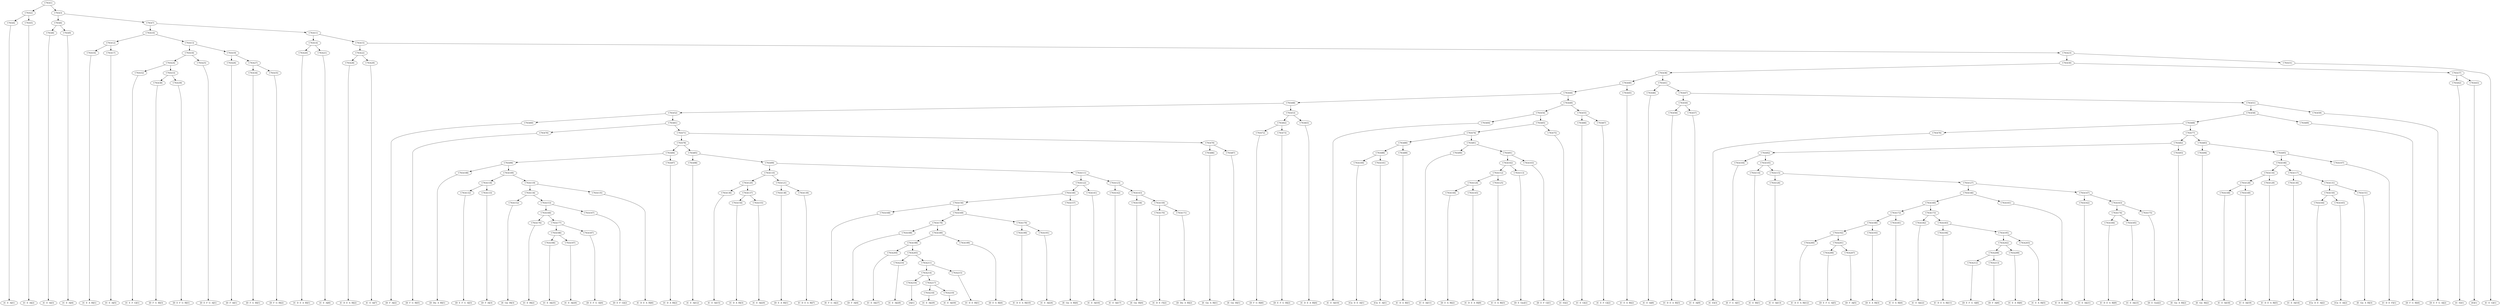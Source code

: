 digraph sample{
"C763(1)"->"C763(2)"
"C763(1)"->"C763(3)"
"C763(2)"->"C763(4)"
"C763(2)"->"C763(5)"
"C763(3)"->"C763(6)"
"C763(3)"->"C763(7)"
"C763(4)"->"[C  E  A](1)"
"C763(5)"->"[C  E  A](2)"
"C763(6)"->"C763(8)"
"C763(6)"->"C763(9)"
"C763(7)"->"C763(10)"
"C763(7)"->"C763(11)"
"C763(8)"->"[C  E  A](3)"
"C763(9)"->"[C  E  A](4)"
"C763(10)"->"C763(12)"
"C763(10)"->"C763(13)"
"C763(11)"->"C763(14)"
"C763(11)"->"C763(15)"
"C763(12)"->"C763(16)"
"C763(12)"->"C763(17)"
"C763(13)"->"C763(18)"
"C763(13)"->"C763(19)"
"C763(14)"->"C763(20)"
"C763(14)"->"C763(21)"
"C763(15)"->"C763(22)"
"C763(15)"->"C763(23)"
"C763(16)"->"[C  E  A  B](1)"
"C763(17)"->"[C  E  A](5)"
"C763(18)"->"C763(24)"
"C763(18)"->"C763(25)"
"C763(19)"->"C763(26)"
"C763(19)"->"C763(27)"
"C763(20)"->"[C  D  E  A  B](1)"
"C763(21)"->"[C  E  A](6)"
"C763(22)"->"C763(28)"
"C763(22)"->"C763(29)"
"C763(23)"->"C763(30)"
"C763(23)"->"C763(31)"
"C763(24)"->"C763(32)"
"C763(24)"->"C763(33)"
"C763(25)"->"[D  E  F  G  A](1)"
"C763(26)"->"[D  F  A](1)"
"C763(27)"->"C763(34)"
"C763(27)"->"C763(35)"
"C763(28)"->"[C  D  E  A  B](2)"
"C763(29)"->"[C  E  A](7)"
"C763(30)"->"C763(36)"
"C763(30)"->"C763(37)"
"C763(31)"->"[C  E  G](1)"
"C763(32)"->"[C  E  F  G](1)"
"C763(33)"->"C763(38)"
"C763(33)"->"C763(39)"
"C763(34)"->"[D  F  G  B](1)"
"C763(35)"->"[D  F  G  B](2)"
"C763(36)"->"C763(40)"
"C763(36)"->"C763(41)"
"C763(37)"->"C763(42)"
"C763(37)"->"C763(43)"
"C763(38)"->"[D  F  G  B](3)"
"C763(39)"->"[D  E  F  G  B](1)"
"C763(40)"->"C763(44)"
"C763(40)"->"C763(45)"
"C763(41)"->"C763(46)"
"C763(41)"->"C763(47)"
"C763(42)"->"[C  E](1)"
"C763(43)"->"[E](1)"
"C763(44)"->"C763(48)"
"C763(44)"->"C763(49)"
"C763(45)"->"[C  E  A  B](2)"
"C763(46)"->"[C  E  A](8)"
"C763(47)"->"C763(50)"
"C763(47)"->"C763(51)"
"C763(48)"->"C763(52)"
"C763(48)"->"C763(53)"
"C763(49)"->"C763(54)"
"C763(49)"->"C763(55)"
"C763(50)"->"C763(56)"
"C763(50)"->"C763(57)"
"C763(51)"->"C763(58)"
"C763(51)"->"C763(59)"
"C763(52)"->"C763(60)"
"C763(52)"->"C763(61)"
"C763(53)"->"C763(62)"
"C763(53)"->"C763(63)"
"C763(54)"->"C763(64)"
"C763(54)"->"C763(65)"
"C763(55)"->"C763(66)"
"C763(55)"->"C763(67)"
"C763(56)"->"[C  D  E  A  B](3)"
"C763(57)"->"[C  E  A](9)"
"C763(58)"->"C763(68)"
"C763(58)"->"C763(69)"
"C763(59)"->"[D  E  F  G  A](2)"
"C763(60)"->"[D  F  A](2)"
"C763(61)"->"C763(70)"
"C763(61)"->"C763(71)"
"C763(62)"->"C763(72)"
"C763(62)"->"C763(73)"
"C763(63)"->"[C  D  E  A  B](4)"
"C763(64)"->"[C  E  A](10)"
"C763(65)"->"C763(74)"
"C763(65)"->"C763(75)"
"C763(66)"->"[C  E  G](2)"
"C763(67)"->"[C  E  F  G](2)"
"C763(68)"->"C763(76)"
"C763(68)"->"C763(77)"
"C763(69)"->"[D  F  G  B](4)"
"C763(70)"->"[D  F  G  B](5)"
"C763(71)"->"C763(78)"
"C763(71)"->"C763(79)"
"C763(72)"->"[D  F  G  B](6)"
"C763(73)"->"[D  E  F  G  B](2)"
"C763(74)"->"C763(80)"
"C763(74)"->"C763(81)"
"C763(75)"->"[C  E](2)"
"C763(76)"->"[C  E](3)"
"C763(77)"->"C763(82)"
"C763(77)"->"C763(83)"
"C763(78)"->"C763(84)"
"C763(78)"->"C763(85)"
"C763(79)"->"C763(86)"
"C763(79)"->"C763(87)"
"C763(80)"->"C763(88)"
"C763(80)"->"C763(89)"
"C763(81)"->"C763(90)"
"C763(81)"->"C763(91)"
"C763(82)"->"C763(92)"
"C763(82)"->"C763(93)"
"C763(83)"->"C763(94)"
"C763(83)"->"C763(95)"
"C763(84)"->"C763(96)"
"C763(84)"->"C763(97)"
"C763(85)"->"C763(98)"
"C763(85)"->"C763(99)"
"C763(86)"->"[E  Gis  A  B](1)"
"C763(87)"->"[E  Gis  B](1)"
"C763(88)"->"C763(100)"
"C763(88)"->"C763(101)"
"C763(89)"->"[C  D  A  B](1)"
"C763(90)"->"[C  E  A](11)"
"C763(91)"->"C763(102)"
"C763(91)"->"C763(103)"
"C763(92)"->"C763(104)"
"C763(92)"->"C763(105)"
"C763(93)"->"[E  Gis  A  B](2)"
"C763(94)"->"[E  Gis  B](2)"
"C763(95)"->"C763(106)"
"C763(95)"->"C763(107)"
"C763(96)"->"C763(108)"
"C763(96)"->"C763(109)"
"C763(97)"->"[C  D  A  B](2)"
"C763(98)"->"[C  E  A](12)"
"C763(99)"->"C763(110)"
"C763(99)"->"C763(111)"
"C763(100)"->"[Cis  D  E  A](1)"
"C763(101)"->"[Cis  E  A](1)"
"C763(102)"->"C763(112)"
"C763(102)"->"C763(113)"
"C763(103)"->"[D  E  F  G](1)"
"C763(104)"->"[E  F  G  A](1)"
"C763(105)"->"C763(114)"
"C763(105)"->"C763(115)"
"C763(106)"->"C763(116)"
"C763(106)"->"C763(117)"
"C763(107)"->"[C  D  E  F](1)"
"C763(108)"->"[D  Dis  A  B](1)"
"C763(109)"->"C763(118)"
"C763(109)"->"C763(119)"
"C763(110)"->"C763(120)"
"C763(110)"->"C763(121)"
"C763(111)"->"C763(122)"
"C763(111)"->"C763(123)"
"C763(112)"->"C763(124)"
"C763(112)"->"C763(125)"
"C763(113)"->"[D  E  Gis](1)"
"C763(114)"->"[C  E  B](1)"
"C763(115)"->"C763(126)"
"C763(115)"->"C763(127)"
"C763(116)"->"C763(128)"
"C763(116)"->"C763(129)"
"C763(117)"->"C763(130)"
"C763(117)"->"C763(131)"
"C763(118)"->"C763(132)"
"C763(118)"->"C763(133)"
"C763(119)"->"C763(134)"
"C763(119)"->"C763(135)"
"C763(120)"->"C763(136)"
"C763(120)"->"C763(137)"
"C763(121)"->"C763(138)"
"C763(121)"->"C763(139)"
"C763(122)"->"C763(140)"
"C763(122)"->"C763(141)"
"C763(123)"->"C763(142)"
"C763(123)"->"C763(143)"
"C763(124)"->"C763(144)"
"C763(124)"->"C763(145)"
"C763(125)"->"[C  E  A  B](3)"
"C763(126)"->"[C  E  A](13)"
"C763(127)"->"C763(146)"
"C763(127)"->"C763(147)"
"C763(128)"->"C763(148)"
"C763(128)"->"C763(149)"
"C763(129)"->"[C  D  E  A  B](5)"
"C763(130)"->"[C  E  A](14)"
"C763(131)"->"C763(150)"
"C763(131)"->"C763(151)"
"C763(132)"->"[D  E  F  G  A](3)"
"C763(133)"->"[D  F  A](3)"
"C763(134)"->"C763(152)"
"C763(134)"->"C763(153)"
"C763(135)"->"[C  D  E  A  B](6)"
"C763(136)"->"[C  E  A](15)"
"C763(137)"->"C763(154)"
"C763(137)"->"C763(155)"
"C763(138)"->"[D  E  A  B](1)"
"C763(139)"->"[C  D  E  A  B](7)"
"C763(140)"->"C763(156)"
"C763(140)"->"C763(157)"
"C763(141)"->"[C  E  A](16)"
"C763(142)"->"[C  E  A](17)"
"C763(143)"->"C763(158)"
"C763(143)"->"C763(159)"
"C763(144)"->"[D  E  A  B](2)"
"C763(145)"->"[C  D  E  A  B](8)"
"C763(146)"->"C763(160)"
"C763(146)"->"C763(161)"
"C763(147)"->"C763(162)"
"C763(147)"->"C763(163)"
"C763(148)"->"[C  E  A](18)"
"C763(149)"->"[C  E  A](19)"
"C763(150)"->"C763(164)"
"C763(150)"->"C763(165)"
"C763(151)"->"[E  Gis  A  B](3)"
"C763(152)"->"[E  Gis  B](3)"
"C763(153)"->"C763(166)"
"C763(153)"->"C763(167)"
"C763(154)"->"[C  D  A  B](3)"
"C763(155)"->"[C  E  A](20)"
"C763(156)"->"C763(168)"
"C763(156)"->"C763(169)"
"C763(157)"->"[E  Gis  A  B](4)"
"C763(158)"->"[E  Gis  B](4)"
"C763(159)"->"C763(170)"
"C763(159)"->"C763(171)"
"C763(160)"->"C763(172)"
"C763(160)"->"C763(173)"
"C763(161)"->"[C  D  A  B](4)"
"C763(162)"->"[C  E  A](21)"
"C763(163)"->"C763(174)"
"C763(163)"->"C763(175)"
"C763(164)"->"[Cis  D  E  A](2)"
"C763(165)"->"[Cis  E  A](2)"
"C763(166)"->"C763(176)"
"C763(166)"->"C763(177)"
"C763(167)"->"[D  E  F  G](2)"
"C763(168)"->"[E  F  G  A](2)"
"C763(169)"->"C763(178)"
"C763(169)"->"C763(179)"
"C763(170)"->"[C  D  E  F](2)"
"C763(171)"->"[D  Dis  A  B](2)"
"C763(172)"->"C763(180)"
"C763(172)"->"C763(181)"
"C763(173)"->"C763(182)"
"C763(173)"->"C763(183)"
"C763(174)"->"C763(184)"
"C763(174)"->"C763(185)"
"C763(175)"->"[D  E  Gis](2)"
"C763(176)"->"[C  E  B](2)"
"C763(177)"->"C763(186)"
"C763(177)"->"C763(187)"
"C763(178)"->"C763(188)"
"C763(178)"->"C763(189)"
"C763(179)"->"C763(190)"
"C763(179)"->"C763(191)"
"C763(180)"->"C763(192)"
"C763(180)"->"C763(193)"
"C763(181)"->"[C  E  A  B](4)"
"C763(182)"->"[C  E  A](22)"
"C763(183)"->"C763(194)"
"C763(183)"->"C763(195)"
"C763(184)"->"[C  D  E  A  B](9)"
"C763(185)"->"[C  E  A](23)"
"C763(186)"->"C763(196)"
"C763(186)"->"C763(197)"
"C763(187)"->"[D  E  F  G  A](4)"
"C763(188)"->"[D  F  A](4)"
"C763(189)"->"C763(198)"
"C763(189)"->"C763(199)"
"C763(190)"->"[C  D  E  A  B](10)"
"C763(191)"->"[C  E  A](24)"
"C763(192)"->"C763(200)"
"C763(192)"->"C763(201)"
"C763(193)"->"[D  E  A  B](3)"
"C763(194)"->"[C  D  E  A  B](11)"
"C763(195)"->"C763(202)"
"C763(195)"->"C763(203)"
"C763(196)"->"[C  E  A](25)"
"C763(197)"->"[C  E  A](26)"
"C763(198)"->"C763(204)"
"C763(198)"->"C763(205)"
"C763(199)"->"[D  E  A  B](4)"
"C763(200)"->"[C  D  E  A  B](12)"
"C763(201)"->"C763(206)"
"C763(201)"->"C763(207)"
"C763(202)"->"C763(208)"
"C763(202)"->"C763(209)"
"C763(203)"->"[C  E  A  B](5)"
"C763(204)"->"[C  E  A](27)"
"C763(205)"->"C763(210)"
"C763(205)"->"C763(211)"
"C763(206)"->"[D  E  F  G  A](5)"
"C763(207)"->"[D  F  A](5)"
"C763(208)"->"C763(212)"
"C763(208)"->"C763(213)"
"C763(209)"->"[C  E  A  B](6)"
"C763(210)"->"[C  E  A](28)"
"C763(211)"->"C763(214)"
"C763(211)"->"C763(215)"
"C763(212)"->"[D  E  F  G  A](6)"
"C763(213)"->"[D  F  A](6)"
"C763(214)"->"C763(216)"
"C763(214)"->"C763(217)"
"C763(215)"->"[C  D  E  B](1)"
"C763(216)"->"[A](1)"
"C763(217)"->"C763(218)"
"C763(217)"->"C763(219)"
"C763(218)"->"[C  E  A](29)"
"C763(219)"->"[C  E  A](30)"
{rank = min; "C763(1)";}
{rank = same; "C763(2)"; "C763(3)";}
{rank = same; "C763(4)"; "C763(5)"; "C763(6)"; "C763(7)";}
{rank = same; "C763(8)"; "C763(9)"; "C763(10)"; "C763(11)";}
{rank = same; "C763(12)"; "C763(13)"; "C763(14)"; "C763(15)";}
{rank = same; "C763(16)"; "C763(17)"; "C763(18)"; "C763(19)"; "C763(20)"; "C763(21)"; "C763(22)"; "C763(23)";}
{rank = same; "C763(24)"; "C763(25)"; "C763(26)"; "C763(27)"; "C763(28)"; "C763(29)"; "C763(30)"; "C763(31)";}
{rank = same; "C763(32)"; "C763(33)"; "C763(34)"; "C763(35)"; "C763(36)"; "C763(37)";}
{rank = same; "C763(38)"; "C763(39)"; "C763(40)"; "C763(41)"; "C763(42)"; "C763(43)";}
{rank = same; "C763(44)"; "C763(45)"; "C763(46)"; "C763(47)";}
{rank = same; "C763(48)"; "C763(49)"; "C763(50)"; "C763(51)";}
{rank = same; "C763(52)"; "C763(53)"; "C763(54)"; "C763(55)"; "C763(56)"; "C763(57)"; "C763(58)"; "C763(59)";}
{rank = same; "C763(60)"; "C763(61)"; "C763(62)"; "C763(63)"; "C763(64)"; "C763(65)"; "C763(66)"; "C763(67)"; "C763(68)"; "C763(69)";}
{rank = same; "C763(70)"; "C763(71)"; "C763(72)"; "C763(73)"; "C763(74)"; "C763(75)"; "C763(76)"; "C763(77)";}
{rank = same; "C763(78)"; "C763(79)"; "C763(80)"; "C763(81)"; "C763(82)"; "C763(83)";}
{rank = same; "C763(84)"; "C763(85)"; "C763(86)"; "C763(87)"; "C763(88)"; "C763(89)"; "C763(90)"; "C763(91)"; "C763(92)"; "C763(93)"; "C763(94)"; "C763(95)";}
{rank = same; "C763(96)"; "C763(97)"; "C763(98)"; "C763(99)"; "C763(100)"; "C763(101)"; "C763(102)"; "C763(103)"; "C763(104)"; "C763(105)"; "C763(106)"; "C763(107)";}
{rank = same; "C763(108)"; "C763(109)"; "C763(110)"; "C763(111)"; "C763(112)"; "C763(113)"; "C763(114)"; "C763(115)"; "C763(116)"; "C763(117)";}
{rank = same; "C763(118)"; "C763(119)"; "C763(120)"; "C763(121)"; "C763(122)"; "C763(123)"; "C763(124)"; "C763(125)"; "C763(126)"; "C763(127)"; "C763(128)"; "C763(129)"; "C763(130)"; "C763(131)";}
{rank = same; "C763(132)"; "C763(133)"; "C763(134)"; "C763(135)"; "C763(136)"; "C763(137)"; "C763(138)"; "C763(139)"; "C763(140)"; "C763(141)"; "C763(142)"; "C763(143)"; "C763(144)"; "C763(145)"; "C763(146)"; "C763(147)"; "C763(148)"; "C763(149)"; "C763(150)"; "C763(151)";}
{rank = same; "C763(152)"; "C763(153)"; "C763(154)"; "C763(155)"; "C763(156)"; "C763(157)"; "C763(158)"; "C763(159)"; "C763(160)"; "C763(161)"; "C763(162)"; "C763(163)"; "C763(164)"; "C763(165)";}
{rank = same; "C763(166)"; "C763(167)"; "C763(168)"; "C763(169)"; "C763(170)"; "C763(171)"; "C763(172)"; "C763(173)"; "C763(174)"; "C763(175)";}
{rank = same; "C763(176)"; "C763(177)"; "C763(178)"; "C763(179)"; "C763(180)"; "C763(181)"; "C763(182)"; "C763(183)"; "C763(184)"; "C763(185)";}
{rank = same; "C763(186)"; "C763(187)"; "C763(188)"; "C763(189)"; "C763(190)"; "C763(191)"; "C763(192)"; "C763(193)"; "C763(194)"; "C763(195)";}
{rank = same; "C763(196)"; "C763(197)"; "C763(198)"; "C763(199)"; "C763(200)"; "C763(201)"; "C763(202)"; "C763(203)";}
{rank = same; "C763(204)"; "C763(205)"; "C763(206)"; "C763(207)"; "C763(208)"; "C763(209)";}
{rank = same; "C763(210)"; "C763(211)"; "C763(212)"; "C763(213)";}
{rank = same; "C763(214)"; "C763(215)";}
{rank = same; "C763(216)"; "C763(217)";}
{rank = same; "C763(218)"; "C763(219)";}
{rank = same; "[C  E  A](1)"; "[C  E  A](2)"; "[C  E  A](3)"; "[C  E  A](4)"; "[C  E  A  B](1)"; "[C  E  A](5)"; "[C  D  E  A  B](1)"; "[C  E  A](6)"; "[D  E  F  G  A](1)"; "[D  F  A](1)"; "[C  D  E  A  B](2)"; "[C  E  A](7)"; "[C  E  G](1)"; "[C  E  F  G](1)"; "[D  F  G  B](1)"; "[D  F  G  B](2)"; "[D  F  G  B](3)"; "[D  E  F  G  B](1)"; "[C  E](1)"; "[E](1)"; "[C  E  A  B](2)"; "[C  E  A](8)"; "[C  D  E  A  B](3)"; "[C  E  A](9)"; "[D  E  F  G  A](2)"; "[D  F  A](2)"; "[C  D  E  A  B](4)"; "[C  E  A](10)"; "[C  E  G](2)"; "[C  E  F  G](2)"; "[D  F  G  B](4)"; "[D  F  G  B](5)"; "[D  F  G  B](6)"; "[D  E  F  G  B](2)"; "[C  E](2)"; "[C  E](3)"; "[E  Gis  A  B](1)"; "[E  Gis  B](1)"; "[C  D  A  B](1)"; "[C  E  A](11)"; "[E  Gis  A  B](2)"; "[E  Gis  B](2)"; "[C  D  A  B](2)"; "[C  E  A](12)"; "[Cis  D  E  A](1)"; "[Cis  E  A](1)"; "[D  E  F  G](1)"; "[E  F  G  A](1)"; "[C  D  E  F](1)"; "[D  Dis  A  B](1)"; "[D  E  Gis](1)"; "[C  E  B](1)"; "[C  E  A  B](3)"; "[C  E  A](13)"; "[C  D  E  A  B](5)"; "[C  E  A](14)"; "[D  E  F  G  A](3)"; "[D  F  A](3)"; "[C  D  E  A  B](6)"; "[C  E  A](15)"; "[D  E  A  B](1)"; "[C  D  E  A  B](7)"; "[C  E  A](16)"; "[C  E  A](17)"; "[D  E  A  B](2)"; "[C  D  E  A  B](8)"; "[C  E  A](18)"; "[C  E  A](19)"; "[E  Gis  A  B](3)"; "[E  Gis  B](3)"; "[C  D  A  B](3)"; "[C  E  A](20)"; "[E  Gis  A  B](4)"; "[E  Gis  B](4)"; "[C  D  A  B](4)"; "[C  E  A](21)"; "[Cis  D  E  A](2)"; "[Cis  E  A](2)"; "[D  E  F  G](2)"; "[E  F  G  A](2)"; "[C  D  E  F](2)"; "[D  Dis  A  B](2)"; "[D  E  Gis](2)"; "[C  E  B](2)"; "[C  E  A  B](4)"; "[C  E  A](22)"; "[C  D  E  A  B](9)"; "[C  E  A](23)"; "[D  E  F  G  A](4)"; "[D  F  A](4)"; "[C  D  E  A  B](10)"; "[C  E  A](24)"; "[D  E  A  B](3)"; "[C  D  E  A  B](11)"; "[C  E  A](25)"; "[C  E  A](26)"; "[D  E  A  B](4)"; "[C  D  E  A  B](12)"; "[C  E  A  B](5)"; "[C  E  A](27)"; "[D  E  F  G  A](5)"; "[D  F  A](5)"; "[C  E  A  B](6)"; "[C  E  A](28)"; "[D  E  F  G  A](6)"; "[D  F  A](6)"; "[C  D  E  B](1)"; "[A](1)"; "[C  E  A](29)"; "[C  E  A](30)";}
}